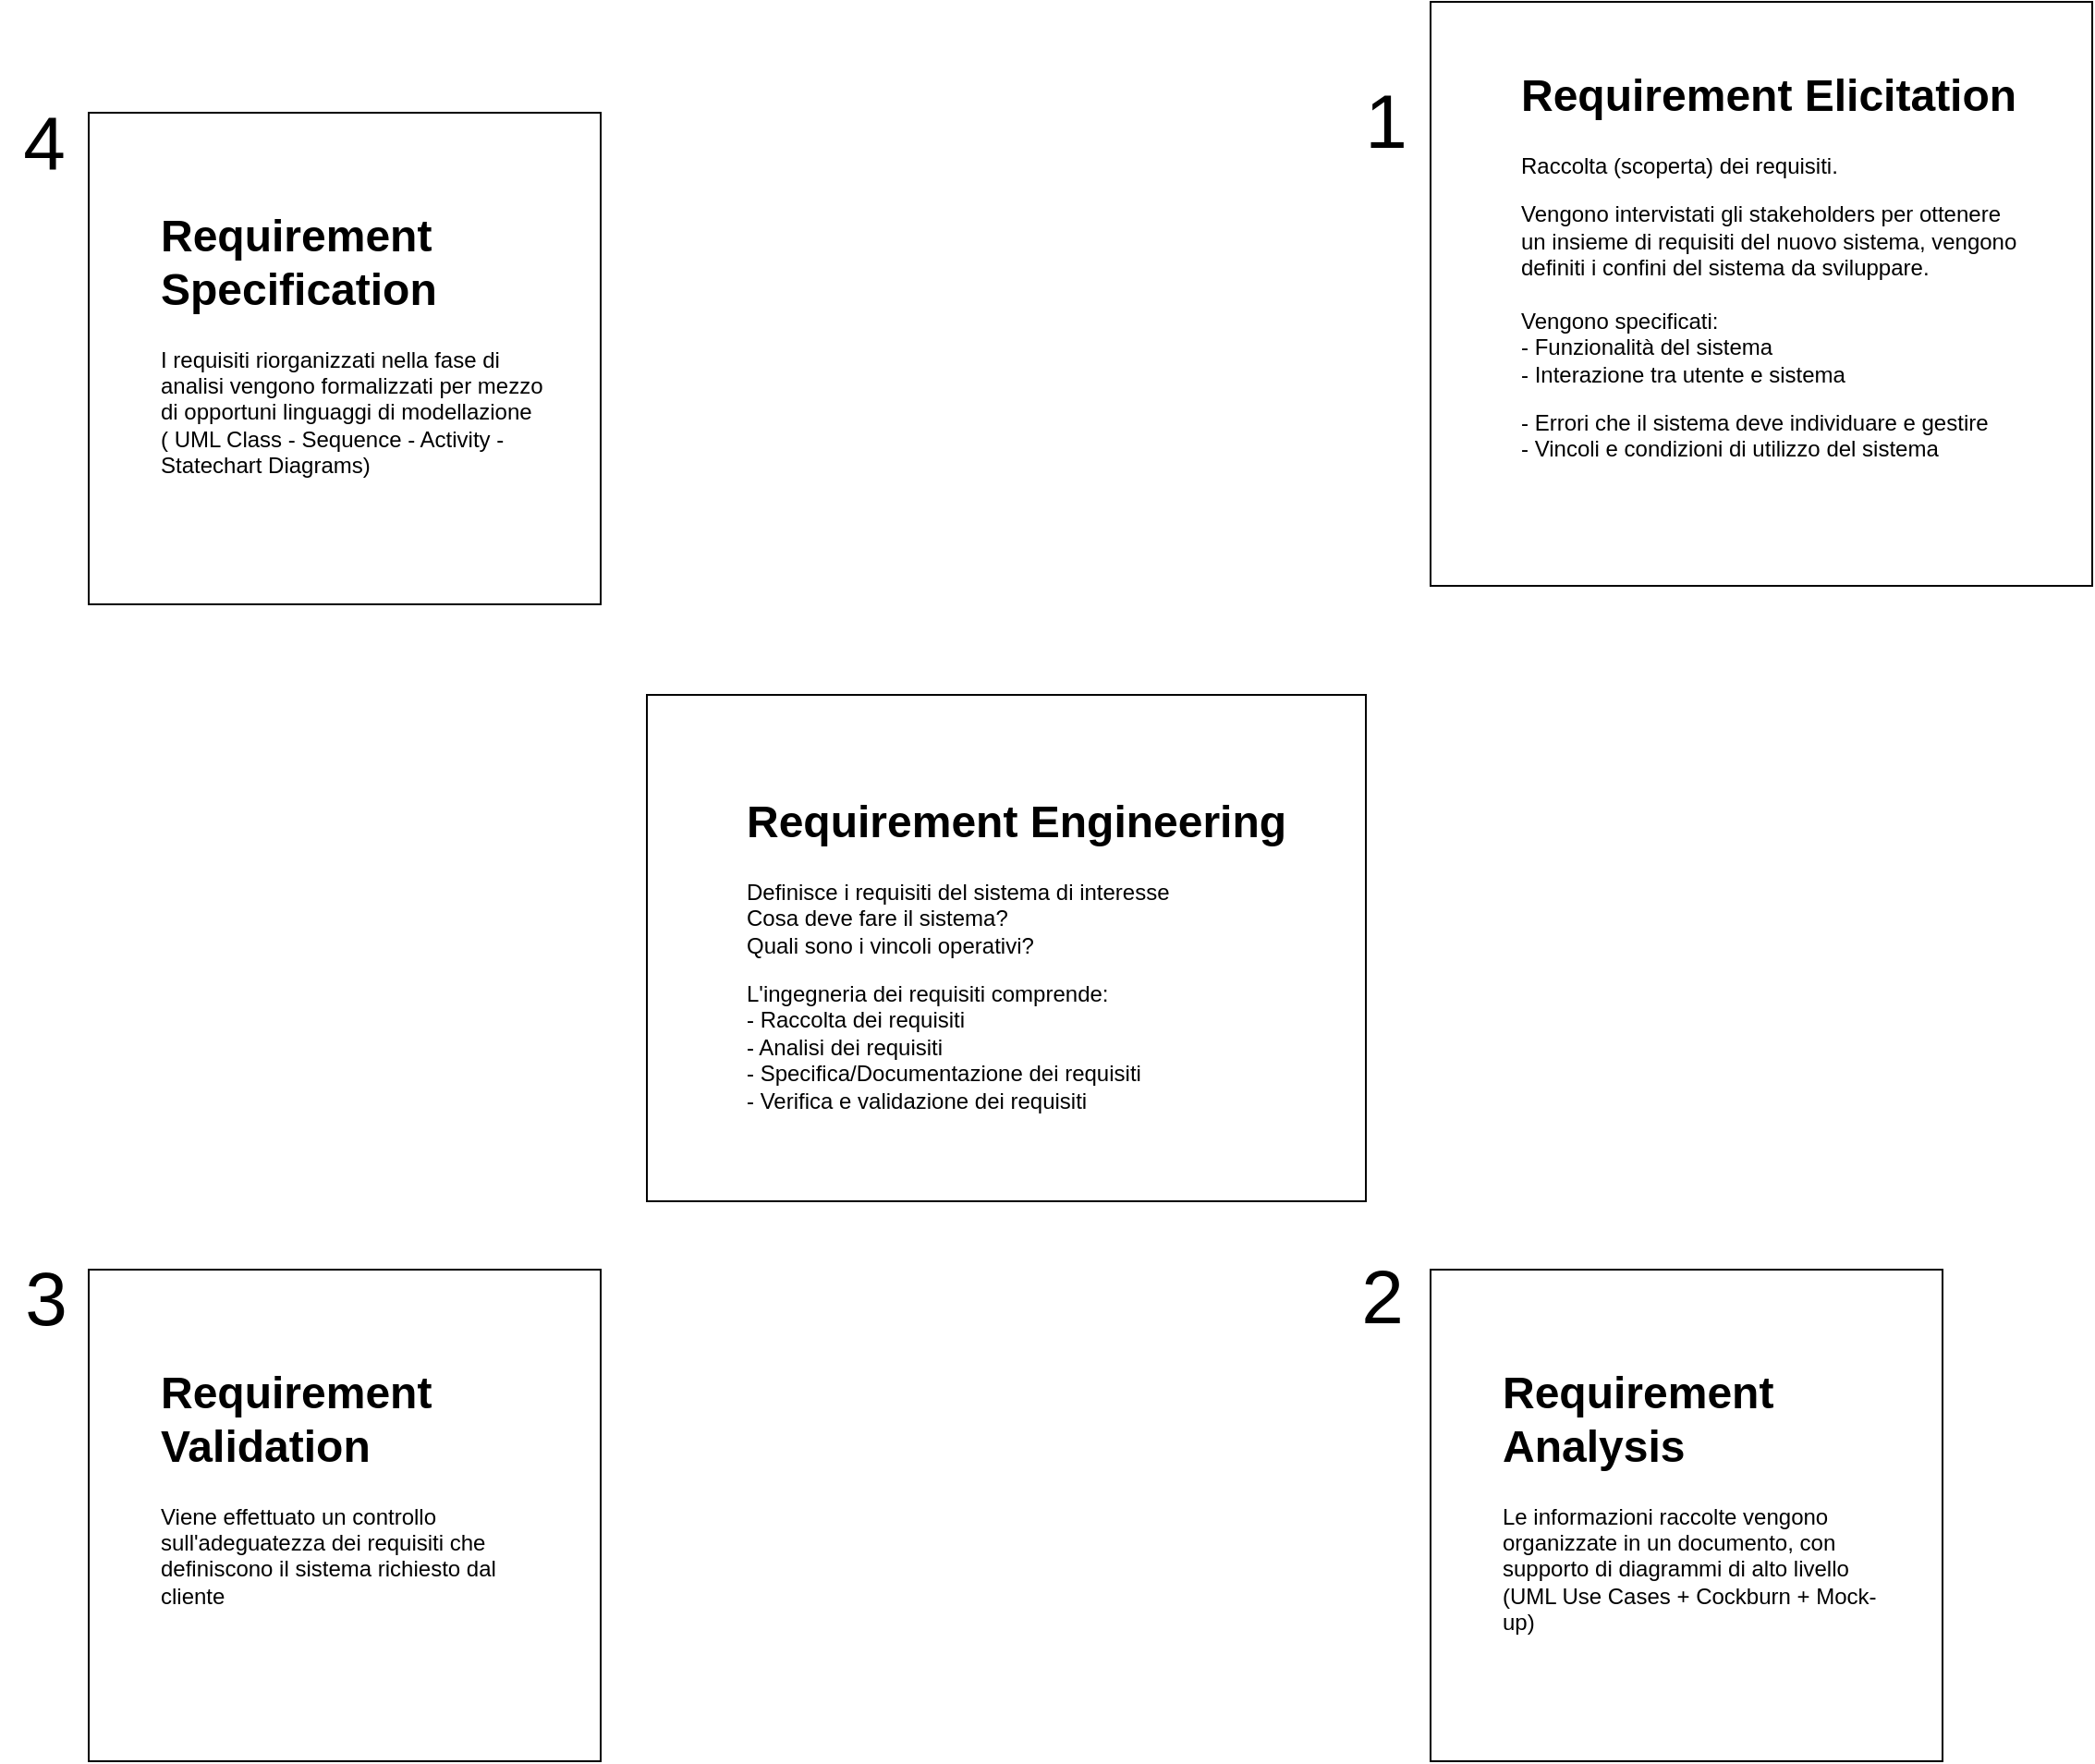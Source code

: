 <mxfile version="24.2.0" type="github">
  <diagram name="Page-1" id="bgw6Ty6ryX-Bh5xOLWq1">
    <mxGraphModel dx="1998" dy="1394" grid="0" gridSize="10" guides="1" tooltips="1" connect="1" arrows="1" fold="1" page="0" pageScale="1" pageWidth="850" pageHeight="1100" math="0" shadow="0">
      <root>
        <mxCell id="0" />
        <mxCell id="1" parent="0" />
        <mxCell id="R4EHs0gGsL9Us6-6UwET-13" value="" style="group" parent="1" vertex="1" connectable="0">
          <mxGeometry x="-203" y="205" width="389" height="274" as="geometry" />
        </mxCell>
        <mxCell id="R4EHs0gGsL9Us6-6UwET-1" value="" style="rounded=0;whiteSpace=wrap;html=1;movable=1;resizable=1;rotatable=1;deletable=1;editable=1;locked=0;connectable=1;container=0;" parent="R4EHs0gGsL9Us6-6UwET-13" vertex="1">
          <mxGeometry width="389" height="274" as="geometry" />
        </mxCell>
        <mxCell id="R4EHs0gGsL9Us6-6UwET-2" value="&lt;h1 style=&quot;margin-top: 0px;&quot;&gt;Requirement Engineering&lt;br&gt;&lt;/h1&gt;&lt;p&gt;Definisce i requisiti del sistema di interesse&lt;br&gt;Cosa deve fare il sistema?&lt;br&gt;Quali sono i vincoli operativi?&lt;/p&gt;&lt;p&gt;L&#39;ingegneria dei requisiti comprende:&lt;br&gt;- Raccolta dei requisiti&lt;br&gt;- Analisi dei requisiti&lt;br&gt;- Specifica/Documentazione dei requisiti&lt;br&gt;- Verifica e validazione dei requisiti&lt;br&gt;&lt;/p&gt;" style="text;html=1;whiteSpace=wrap;overflow=hidden;rounded=0;movable=1;resizable=1;rotatable=1;deletable=1;editable=1;locked=0;connectable=1;container=0;" parent="R4EHs0gGsL9Us6-6UwET-13" vertex="1">
          <mxGeometry x="51.55" y="47.825" width="294.622" height="188.685" as="geometry" />
        </mxCell>
        <mxCell id="R4EHs0gGsL9Us6-6UwET-14" value="" style="group" parent="1" vertex="1" connectable="0">
          <mxGeometry x="221" y="-170" width="358" height="316" as="geometry" />
        </mxCell>
        <mxCell id="R4EHs0gGsL9Us6-6UwET-8" value="" style="rounded=0;whiteSpace=wrap;html=1;movable=1;resizable=1;rotatable=1;deletable=1;editable=1;locked=0;connectable=1;container=0;" parent="R4EHs0gGsL9Us6-6UwET-14" vertex="1">
          <mxGeometry width="358" height="316" as="geometry" />
        </mxCell>
        <mxCell id="R4EHs0gGsL9Us6-6UwET-9" value="&lt;h1 style=&quot;margin-top: 0px;&quot;&gt;Requirement Elicitation&lt;br&gt;&lt;/h1&gt;&lt;p&gt;Raccolta (scoperta) dei requisiti.&lt;/p&gt;&lt;p&gt;Vengono intervistati gli stakeholders per ottenere un insieme di requisiti del nuovo sistema, vengono definiti i confini del sistema da sviluppare.&lt;br&gt;&lt;br&gt;Vengono specificati:&lt;br&gt;- Funzionalità del sistema&lt;br&gt;- Interazione tra utente e sistema&lt;/p&gt;&lt;p&gt;- Errori che il sistema deve individuare e gestire&lt;br&gt;- Vincoli e condizioni di utilizzo del sistema&lt;br&gt;&lt;/p&gt;" style="text;html=1;whiteSpace=wrap;overflow=hidden;rounded=0;movable=1;resizable=1;rotatable=1;deletable=1;editable=1;locked=0;connectable=1;container=0;" parent="R4EHs0gGsL9Us6-6UwET-14" vertex="1">
          <mxGeometry x="47.44" y="30" width="271.14" height="242.76" as="geometry" />
        </mxCell>
        <mxCell id="R4EHs0gGsL9Us6-6UwET-15" value="" style="group" parent="1" vertex="1" connectable="0">
          <mxGeometry x="221" y="516" width="277" height="266" as="geometry" />
        </mxCell>
        <mxCell id="R4EHs0gGsL9Us6-6UwET-16" value="" style="rounded=0;whiteSpace=wrap;html=1;movable=1;resizable=1;rotatable=1;deletable=1;editable=1;locked=0;connectable=1;container=0;" parent="R4EHs0gGsL9Us6-6UwET-15" vertex="1">
          <mxGeometry width="277" height="266" as="geometry" />
        </mxCell>
        <mxCell id="R4EHs0gGsL9Us6-6UwET-17" value="&lt;h1 style=&quot;margin-top: 0px;&quot;&gt;Requirement Analysis&lt;br&gt;&lt;/h1&gt;Le informazioni raccolte vengono organizzate in un documento, con supporto di diagrammi di alto livello (UML Use Cases + Cockburn + Mock-up)" style="text;html=1;whiteSpace=wrap;overflow=hidden;rounded=0;movable=1;resizable=1;rotatable=1;deletable=1;editable=1;locked=0;connectable=1;container=0;" parent="R4EHs0gGsL9Us6-6UwET-15" vertex="1">
          <mxGeometry x="36.708" y="46.428" width="209.795" height="183.176" as="geometry" />
        </mxCell>
        <mxCell id="R4EHs0gGsL9Us6-6UwET-18" value="" style="group" parent="1" vertex="1" connectable="0">
          <mxGeometry x="-505" y="-110" width="277" height="266" as="geometry" />
        </mxCell>
        <mxCell id="R4EHs0gGsL9Us6-6UwET-19" value="" style="rounded=0;whiteSpace=wrap;html=1;movable=1;resizable=1;rotatable=1;deletable=1;editable=1;locked=0;connectable=1;container=0;" parent="R4EHs0gGsL9Us6-6UwET-18" vertex="1">
          <mxGeometry width="277" height="266" as="geometry" />
        </mxCell>
        <mxCell id="R4EHs0gGsL9Us6-6UwET-20" value="&lt;h1 style=&quot;margin-top: 0px;&quot;&gt;Requirement Specification&lt;br&gt;&lt;/h1&gt;&lt;p&gt;I requisiti riorganizzati nella fase di analisi vengono formalizzati per mezzo di opportuni linguaggi di modellazione ( UML Class - Sequence - Activity - Statechart Diagrams)&lt;br&gt;&lt;/p&gt;" style="text;html=1;whiteSpace=wrap;overflow=hidden;rounded=0;movable=1;resizable=1;rotatable=1;deletable=1;editable=1;locked=0;connectable=1;container=0;" parent="R4EHs0gGsL9Us6-6UwET-18" vertex="1">
          <mxGeometry x="36.708" y="46.428" width="209.795" height="183.176" as="geometry" />
        </mxCell>
        <mxCell id="R4EHs0gGsL9Us6-6UwET-22" value="" style="group" parent="1" vertex="1" connectable="0">
          <mxGeometry x="-505" y="516" width="277" height="266" as="geometry" />
        </mxCell>
        <mxCell id="R4EHs0gGsL9Us6-6UwET-23" value="" style="rounded=0;whiteSpace=wrap;html=1;movable=1;resizable=1;rotatable=1;deletable=1;editable=1;locked=0;connectable=1;container=0;" parent="R4EHs0gGsL9Us6-6UwET-22" vertex="1">
          <mxGeometry width="277" height="266" as="geometry" />
        </mxCell>
        <mxCell id="R4EHs0gGsL9Us6-6UwET-24" value="&lt;h1 style=&quot;margin-top: 0px;&quot;&gt;Requirement Validation&lt;/h1&gt;&lt;div&gt;Viene effettuato un controllo sull&#39;adeguatezza dei requisiti che definiscono il sistema richiesto dal cliente&lt;br&gt;&lt;/div&gt;" style="text;html=1;whiteSpace=wrap;overflow=hidden;rounded=0;movable=1;resizable=1;rotatable=1;deletable=1;editable=1;locked=0;connectable=1;container=0;" parent="R4EHs0gGsL9Us6-6UwET-22" vertex="1">
          <mxGeometry x="36.708" y="46.428" width="209.795" height="183.176" as="geometry" />
        </mxCell>
        <mxCell id="R4EHs0gGsL9Us6-6UwET-26" value="1" style="text;html=1;align=center;verticalAlign=middle;whiteSpace=wrap;rounded=0;fontSize=41;" parent="1" vertex="1">
          <mxGeometry x="173" y="-120" width="48" height="30" as="geometry" />
        </mxCell>
        <mxCell id="R4EHs0gGsL9Us6-6UwET-27" value="2" style="text;html=1;align=center;verticalAlign=middle;whiteSpace=wrap;rounded=0;fontSize=41;" parent="1" vertex="1">
          <mxGeometry x="171" y="516" width="48" height="30" as="geometry" />
        </mxCell>
        <mxCell id="R4EHs0gGsL9Us6-6UwET-28" value="3" style="text;html=1;align=center;verticalAlign=middle;whiteSpace=wrap;rounded=0;fontSize=41;" parent="1" vertex="1">
          <mxGeometry x="-552" y="517" width="48" height="30" as="geometry" />
        </mxCell>
        <mxCell id="R4EHs0gGsL9Us6-6UwET-29" value="4" style="text;html=1;align=center;verticalAlign=middle;whiteSpace=wrap;rounded=0;fontSize=41;" parent="1" vertex="1">
          <mxGeometry x="-553" y="-108" width="48" height="30" as="geometry" />
        </mxCell>
      </root>
    </mxGraphModel>
  </diagram>
</mxfile>
